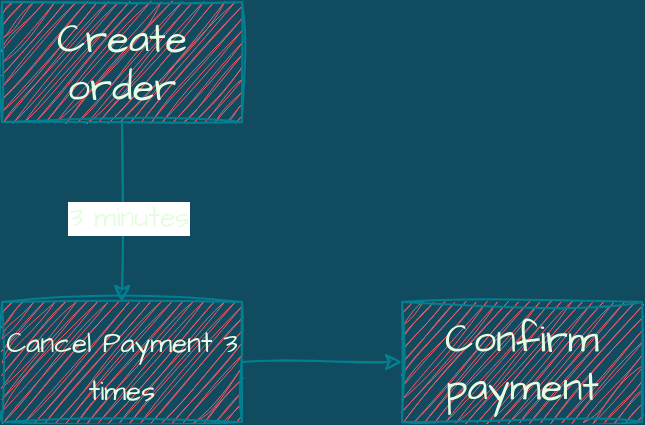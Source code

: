 <mxfile version="20.6.0" type="github">
  <diagram id="Nx-QAsCa5HQ8IxGvq1Fd" name="Strona-1">
    <mxGraphModel dx="728" dy="492" grid="1" gridSize="10" guides="1" tooltips="1" connect="1" arrows="1" fold="1" page="1" pageScale="1" pageWidth="827" pageHeight="1169" background="#114B5F" math="0" shadow="0">
      <root>
        <mxCell id="0" />
        <mxCell id="1" parent="0" />
        <mxCell id="cGgM-gLB_29vYFhb5zrG-23" style="edgeStyle=orthogonalEdgeStyle;rounded=0;sketch=1;hachureGap=4;jiggle=2;orthogonalLoop=1;jettySize=auto;html=1;strokeColor=#028090;fontFamily=Architects Daughter;fontSource=https%3A%2F%2Ffonts.googleapis.com%2Fcss%3Ffamily%3DArchitects%2BDaughter;fontSize=16;fontColor=#E4FDE1;fillColor=#F45B69;" edge="1" parent="1" source="cGgM-gLB_29vYFhb5zrG-21" target="cGgM-gLB_29vYFhb5zrG-22">
          <mxGeometry relative="1" as="geometry" />
        </mxCell>
        <mxCell id="cGgM-gLB_29vYFhb5zrG-26" value="&lt;span style=&quot;background-color: transparent;&quot;&gt;3 minutes&lt;/span&gt;" style="edgeLabel;html=1;align=center;verticalAlign=middle;resizable=0;points=[];fontSize=14;fontFamily=Architects Daughter;fontColor=#E4FDE1;" vertex="1" connectable="0" parent="cGgM-gLB_29vYFhb5zrG-23">
          <mxGeometry x="0.05" y="3" relative="1" as="geometry">
            <mxPoint as="offset" />
          </mxGeometry>
        </mxCell>
        <mxCell id="cGgM-gLB_29vYFhb5zrG-21" value="Create order" style="rounded=0;whiteSpace=wrap;html=1;labelBackgroundColor=none;sketch=1;hachureGap=4;jiggle=2;strokeColor=#028090;fontFamily=Architects Daughter;fontSource=https%3A%2F%2Ffonts.googleapis.com%2Fcss%3Ffamily%3DArchitects%2BDaughter;fontSize=20;fontColor=#E4FDE1;fillColor=#F45B69;" vertex="1" parent="1">
          <mxGeometry x="280" y="40" width="120" height="60" as="geometry" />
        </mxCell>
        <mxCell id="cGgM-gLB_29vYFhb5zrG-25" value="" style="edgeStyle=orthogonalEdgeStyle;rounded=0;sketch=1;hachureGap=4;jiggle=2;orthogonalLoop=1;jettySize=auto;html=1;strokeColor=#028090;fontFamily=Architects Daughter;fontSource=https%3A%2F%2Ffonts.googleapis.com%2Fcss%3Ffamily%3DArchitects%2BDaughter;fontSize=14;fontColor=#E4FDE1;fillColor=#F45B69;" edge="1" parent="1" source="cGgM-gLB_29vYFhb5zrG-22" target="cGgM-gLB_29vYFhb5zrG-24">
          <mxGeometry relative="1" as="geometry" />
        </mxCell>
        <mxCell id="cGgM-gLB_29vYFhb5zrG-22" value="&lt;font style=&quot;font-size: 14px;&quot;&gt;Cancel Payment 3 times&lt;/font&gt;" style="rounded=0;whiteSpace=wrap;html=1;labelBackgroundColor=none;sketch=1;hachureGap=4;jiggle=2;strokeColor=#028090;fontFamily=Architects Daughter;fontSource=https%3A%2F%2Ffonts.googleapis.com%2Fcss%3Ffamily%3DArchitects%2BDaughter;fontSize=20;fontColor=#E4FDE1;fillColor=#F45B69;" vertex="1" parent="1">
          <mxGeometry x="280" y="190" width="120" height="60" as="geometry" />
        </mxCell>
        <mxCell id="cGgM-gLB_29vYFhb5zrG-24" value="Confirm payment" style="rounded=0;whiteSpace=wrap;html=1;labelBackgroundColor=none;sketch=1;hachureGap=4;jiggle=2;strokeColor=#028090;fontFamily=Architects Daughter;fontSource=https%3A%2F%2Ffonts.googleapis.com%2Fcss%3Ffamily%3DArchitects%2BDaughter;fontSize=20;fontColor=#E4FDE1;fillColor=#F45B69;" vertex="1" parent="1">
          <mxGeometry x="480" y="190" width="120" height="60" as="geometry" />
        </mxCell>
      </root>
    </mxGraphModel>
  </diagram>
</mxfile>
